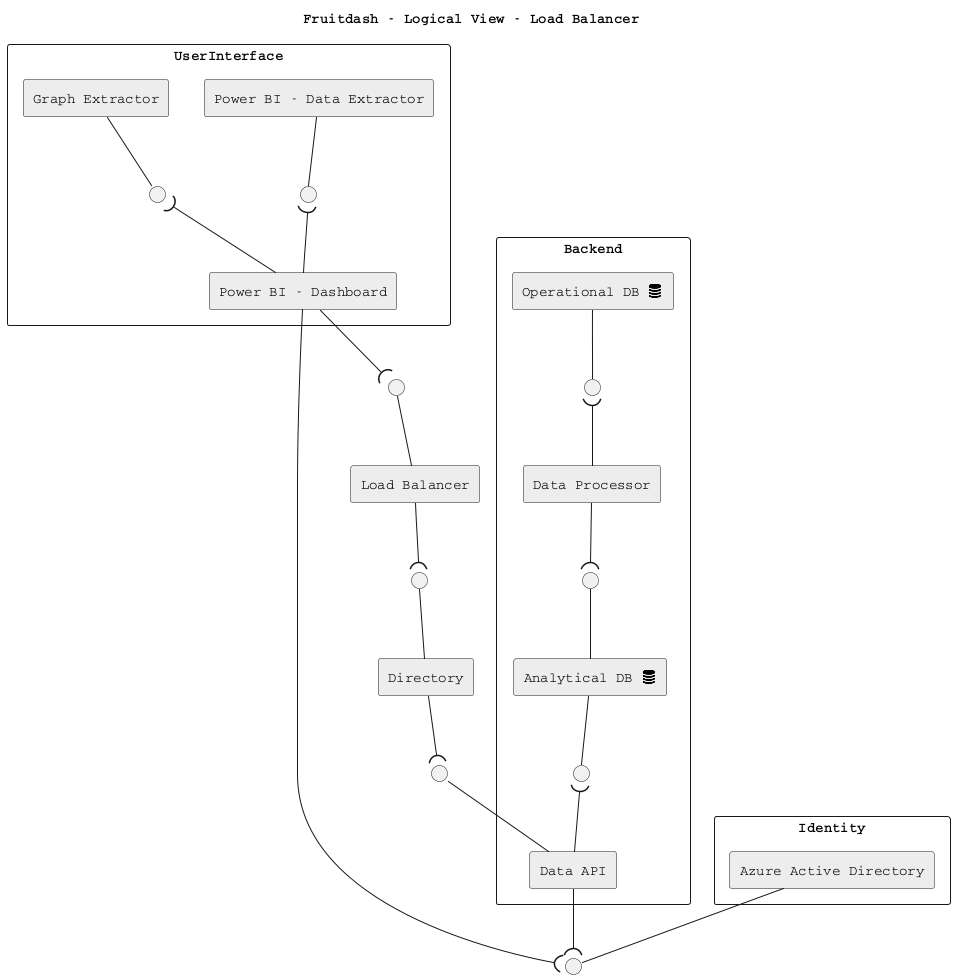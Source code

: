 @startuml
skinparam componentStyle rectangle

!include <tupadr3/font-awesome/database>

title Fruitdash - Logical View - Load Balancer

rectangle Backend {

   component [Data API] as ASP #EDEDED

   ' Database layer services
   component [Operational DB <$database{scale=0.33}>] as CDBO #EDEDED
   component [Analytical DB <$database{scale=0.33}>] as CDBA #EDEDED
   interface " " as CDBOI
   interface " " as CDBAI

   component [Data Processor] as TA  #EDEDED
   interface " " as TAI

   ' connect Operational DB to Transformer Adapter
   CDBO -- CDBOI
   CDBOI )-- TA

   ' connect TA to Operational DB
   TA --( TAI
   TAI -- CDBA

}

rectangle UserInterface {
   ' component [Dashboard] as DS
   component [Power BI - Dashboard] as PBI #EDEDED
   ' interface " " as PBII
   component [Power BI - Data Extractor] as PBIDE #EDEDED
   interface " " as PBIDEI
   PBIDE -- PBIDEI
   PBIDEI )-- PBI

   ' extractor
   component [Graph Extractor] as GE #EDEDED
   interface " " as GEI
   GE -- GEI
   GEI )-- PBI
}

component Identity {
   component [Azure Active Directory] as AAD #EDEDED
}

component [Load Balancer] as LB #EDEDED
component [Directory] as DIR #EDEDED

' Stateful
CDBA -- CDBAI 
CDBAI )-- ASP

' Data service layer
interface " " as LBI
interface " " as DIRI
interface " " as ASPI
PBI --( LBI
LBI -- LB

LB --( DIRI
DIRI -- DIR

DIR --( ASPI
ASPI -- ASP

' Identity
interface " " as AZUREADI
AAD -- AZUREADI
ASP --( AZUREADI
PBI --( AZUREADI


skinparam monochrome false
skinparam shadowing false
skinparam defaultFontName Courier
@enduml
